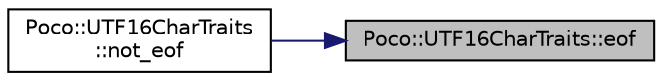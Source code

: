 digraph "Poco::UTF16CharTraits::eof"
{
 // LATEX_PDF_SIZE
  edge [fontname="Helvetica",fontsize="10",labelfontname="Helvetica",labelfontsize="10"];
  node [fontname="Helvetica",fontsize="10",shape=record];
  rankdir="RL";
  Node1 [label="Poco::UTF16CharTraits::eof",height=0.2,width=0.4,color="black", fillcolor="grey75", style="filled", fontcolor="black",tooltip=" "];
  Node1 -> Node2 [dir="back",color="midnightblue",fontsize="10",style="solid"];
  Node2 [label="Poco::UTF16CharTraits\l::not_eof",height=0.2,width=0.4,color="black", fillcolor="white", style="filled",URL="$structPoco_1_1UTF16CharTraits.html#acd243114087ad1888bd8d61fd1d8ad5c",tooltip=" "];
}
